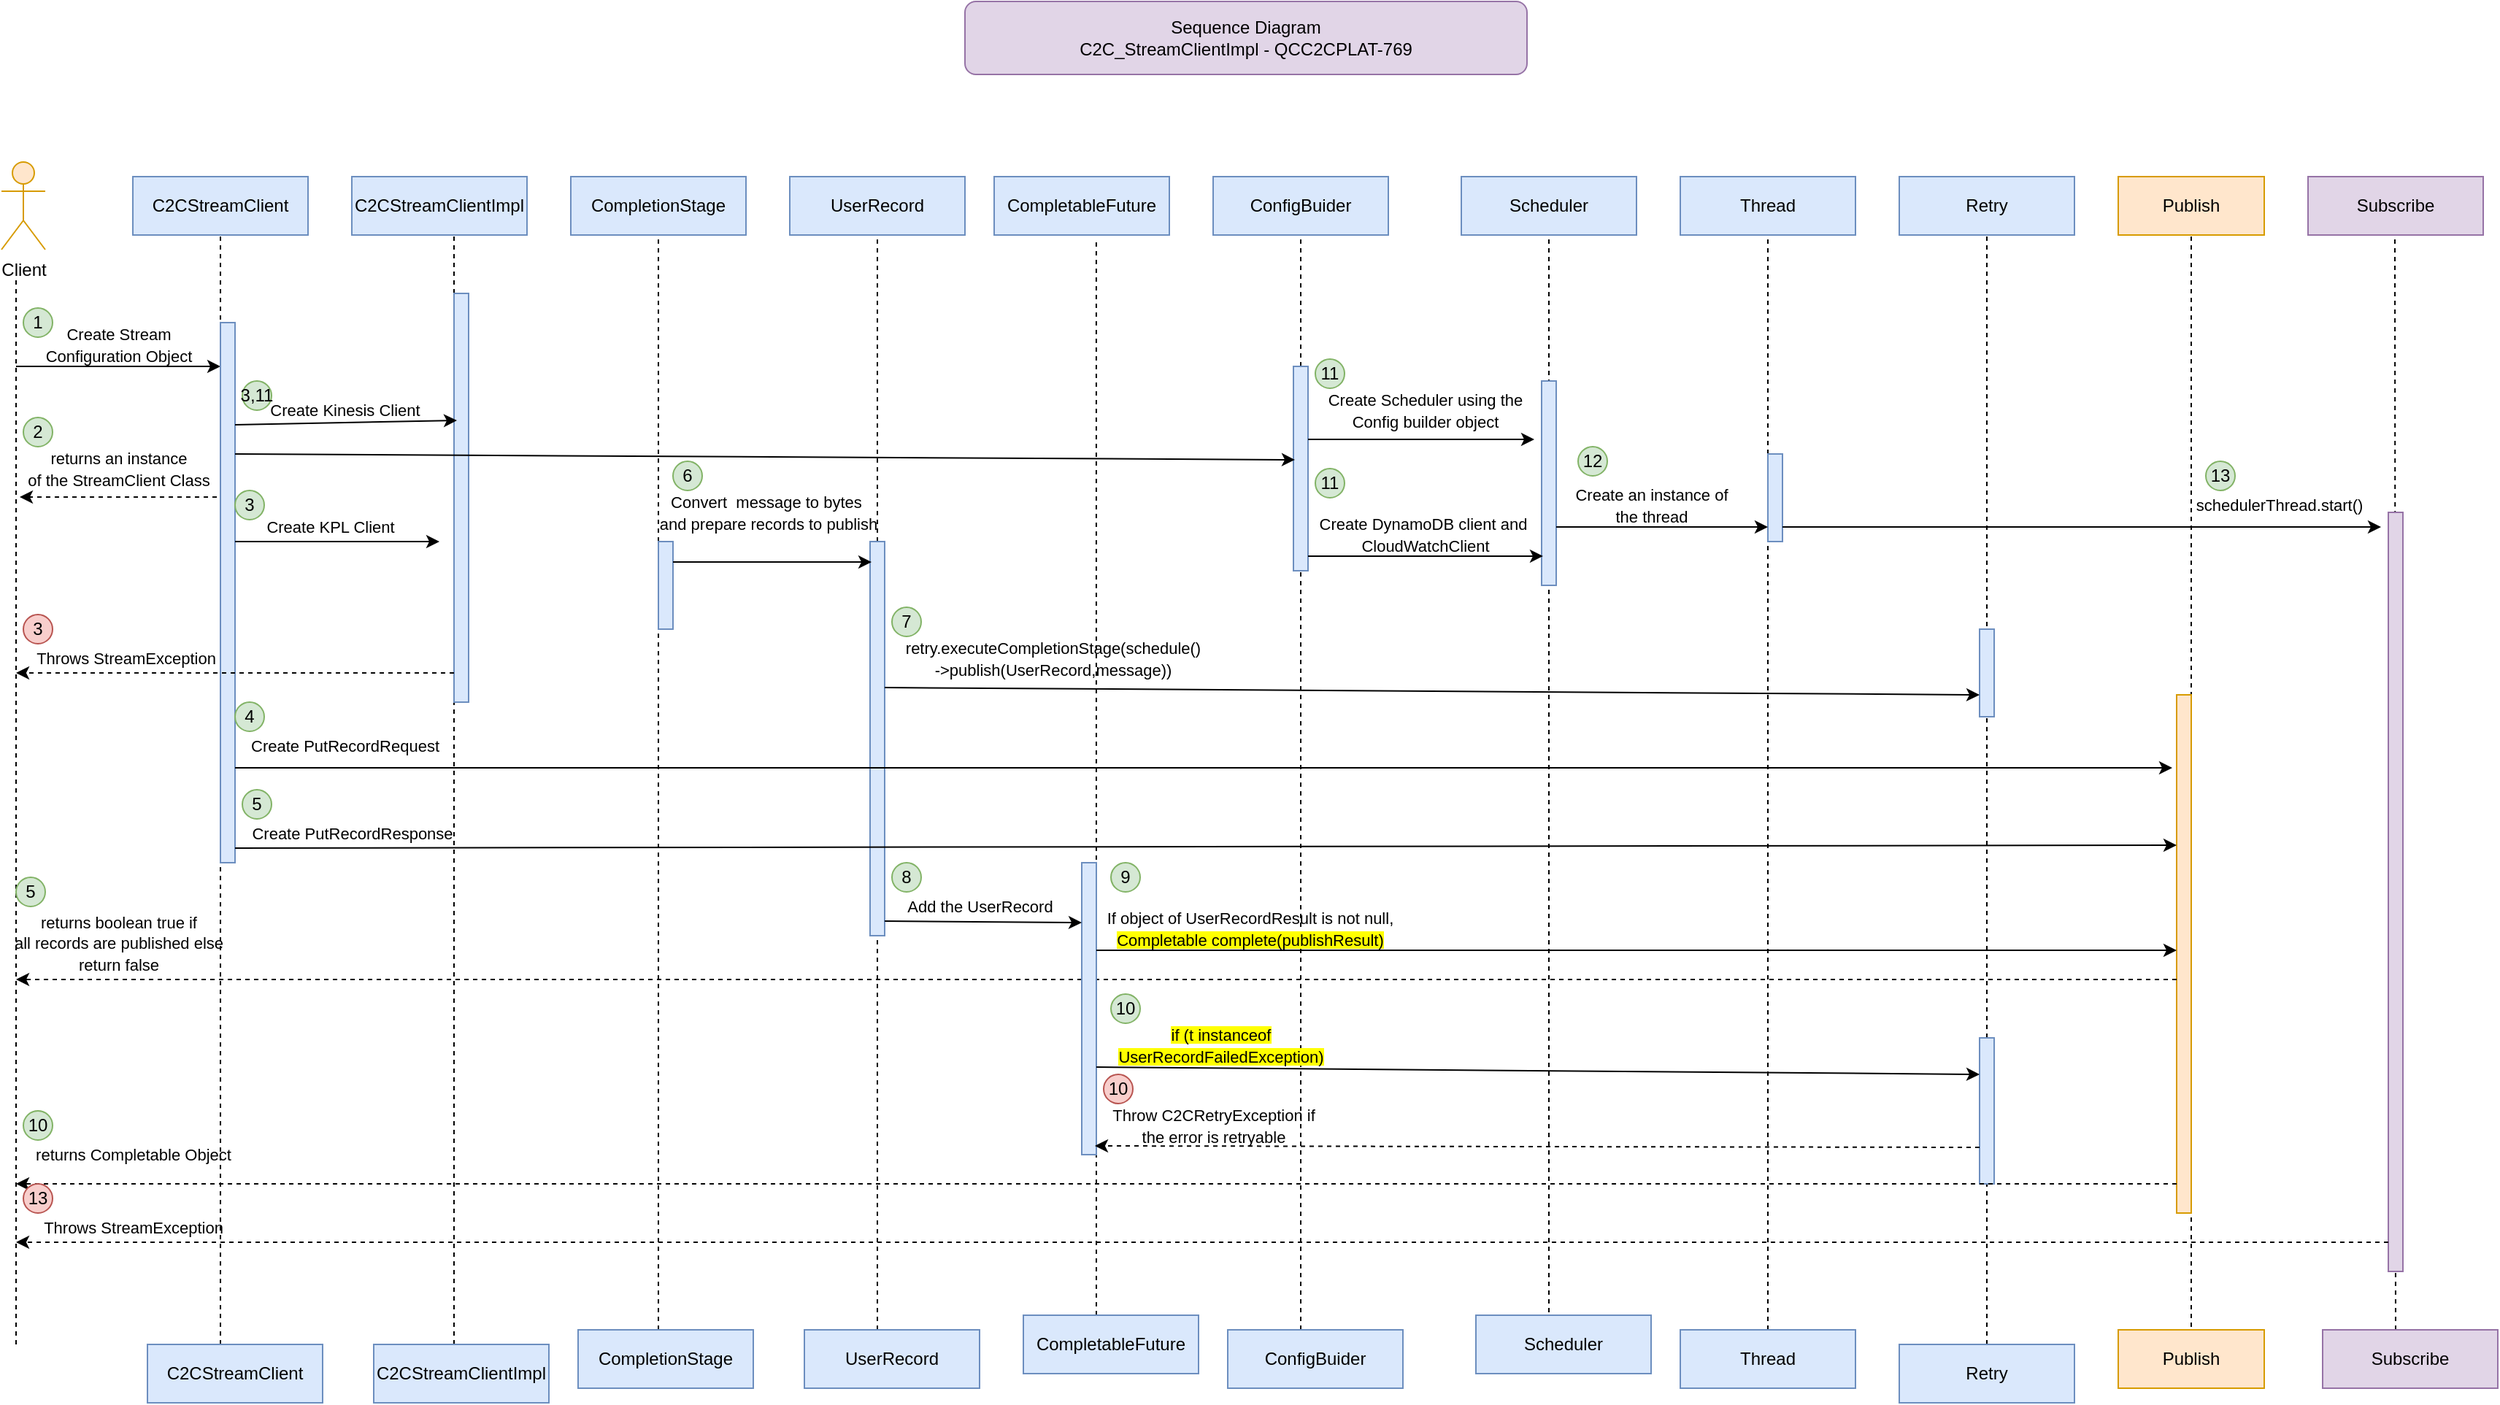 <mxfile version="14.8.5" type="device"><diagram id="-WWFwWO-DY_00GNeNV6x" name="Page-1"><mxGraphModel dx="1422" dy="1862" grid="1" gridSize="10" guides="1" tooltips="1" connect="1" arrows="1" fold="1" page="1" pageScale="1" pageWidth="850" pageHeight="1100" math="0" shadow="0"><root><mxCell id="0"/><mxCell id="1" parent="0"/><mxCell id="F-zuXjhwA-J-25n9yhy7-2" value="Client" style="shape=umlActor;verticalLabelPosition=bottom;verticalAlign=top;html=1;outlineConnect=0;fillColor=#ffe6cc;strokeColor=#d79b00;" vertex="1" parent="1"><mxGeometry x="10" y="60" width="30" height="60" as="geometry"/></mxCell><mxCell id="F-zuXjhwA-J-25n9yhy7-7" value="C2CStreamClient" style="rounded=0;whiteSpace=wrap;html=1;fillColor=#dae8fc;strokeColor=#6c8ebf;" vertex="1" parent="1"><mxGeometry x="100" y="70" width="120" height="40" as="geometry"/></mxCell><mxCell id="F-zuXjhwA-J-25n9yhy7-8" value="C2CStreamClientImpl" style="rounded=0;whiteSpace=wrap;html=1;fillColor=#dae8fc;strokeColor=#6c8ebf;" vertex="1" parent="1"><mxGeometry x="250" y="70" width="120" height="40" as="geometry"/></mxCell><mxCell id="F-zuXjhwA-J-25n9yhy7-9" value="CompletionStage" style="rounded=0;whiteSpace=wrap;html=1;fillColor=#dae8fc;strokeColor=#6c8ebf;" vertex="1" parent="1"><mxGeometry x="400" y="70" width="120" height="40" as="geometry"/></mxCell><mxCell id="F-zuXjhwA-J-25n9yhy7-10" value="UserRecord" style="rounded=0;whiteSpace=wrap;html=1;fillColor=#dae8fc;strokeColor=#6c8ebf;" vertex="1" parent="1"><mxGeometry x="550" y="70" width="120" height="40" as="geometry"/></mxCell><mxCell id="F-zuXjhwA-J-25n9yhy7-11" value="CompletableFuture" style="rounded=0;whiteSpace=wrap;html=1;fillColor=#dae8fc;strokeColor=#6c8ebf;" vertex="1" parent="1"><mxGeometry x="690" y="70" width="120" height="40" as="geometry"/></mxCell><mxCell id="F-zuXjhwA-J-25n9yhy7-12" value="ConfigBuider" style="rounded=0;whiteSpace=wrap;html=1;fillColor=#dae8fc;strokeColor=#6c8ebf;" vertex="1" parent="1"><mxGeometry x="840" y="70" width="120" height="40" as="geometry"/></mxCell><mxCell id="F-zuXjhwA-J-25n9yhy7-13" value="Scheduler" style="rounded=0;whiteSpace=wrap;html=1;fillColor=#dae8fc;strokeColor=#6c8ebf;" vertex="1" parent="1"><mxGeometry x="1010" y="70" width="120" height="40" as="geometry"/></mxCell><mxCell id="F-zuXjhwA-J-25n9yhy7-14" value="Thread" style="rounded=0;whiteSpace=wrap;html=1;fillColor=#dae8fc;strokeColor=#6c8ebf;" vertex="1" parent="1"><mxGeometry x="1160" y="70" width="120" height="40" as="geometry"/></mxCell><mxCell id="F-zuXjhwA-J-25n9yhy7-15" value="Retry" style="rounded=0;whiteSpace=wrap;html=1;fillColor=#dae8fc;strokeColor=#6c8ebf;" vertex="1" parent="1"><mxGeometry x="1310" y="70" width="120" height="40" as="geometry"/></mxCell><mxCell id="F-zuXjhwA-J-25n9yhy7-16" value="Publish" style="rounded=0;whiteSpace=wrap;html=1;fillColor=#ffe6cc;strokeColor=#d79b00;" vertex="1" parent="1"><mxGeometry x="1460" y="70" width="100" height="40" as="geometry"/></mxCell><mxCell id="F-zuXjhwA-J-25n9yhy7-17" value="Subscribe" style="rounded=0;whiteSpace=wrap;html=1;fillColor=#e1d5e7;strokeColor=#9673a6;" vertex="1" parent="1"><mxGeometry x="1590" y="70" width="120" height="40" as="geometry"/></mxCell><mxCell id="F-zuXjhwA-J-25n9yhy7-18" value="" style="endArrow=none;dashed=1;html=1;" edge="1" parent="1"><mxGeometry width="50" height="50" relative="1" as="geometry"><mxPoint x="20" y="870" as="sourcePoint"/><mxPoint x="20" y="140" as="targetPoint"/></mxGeometry></mxCell><mxCell id="F-zuXjhwA-J-25n9yhy7-21" value="" style="endArrow=none;dashed=1;html=1;" edge="1" parent="1"><mxGeometry width="50" height="50" relative="1" as="geometry"><mxPoint x="160" y="870" as="sourcePoint"/><mxPoint x="160" y="110" as="targetPoint"/></mxGeometry></mxCell><mxCell id="F-zuXjhwA-J-25n9yhy7-22" value="" style="endArrow=none;dashed=1;html=1;" edge="1" parent="1"><mxGeometry width="50" height="50" relative="1" as="geometry"><mxPoint x="320" y="870" as="sourcePoint"/><mxPoint x="320" y="110" as="targetPoint"/></mxGeometry></mxCell><mxCell id="F-zuXjhwA-J-25n9yhy7-23" value="" style="endArrow=none;dashed=1;html=1;" edge="1" parent="1"><mxGeometry width="50" height="50" relative="1" as="geometry"><mxPoint x="460" y="860" as="sourcePoint"/><mxPoint x="460" y="110" as="targetPoint"/></mxGeometry></mxCell><mxCell id="F-zuXjhwA-J-25n9yhy7-24" value="" style="endArrow=none;dashed=1;html=1;" edge="1" parent="1"><mxGeometry width="50" height="50" relative="1" as="geometry"><mxPoint x="610" y="860" as="sourcePoint"/><mxPoint x="610" y="110" as="targetPoint"/></mxGeometry></mxCell><mxCell id="F-zuXjhwA-J-25n9yhy7-25" value="" style="endArrow=none;dashed=1;html=1;entryX=0.583;entryY=1.05;entryDx=0;entryDy=0;entryPerimeter=0;" edge="1" parent="1" target="F-zuXjhwA-J-25n9yhy7-11"><mxGeometry width="50" height="50" relative="1" as="geometry"><mxPoint x="760" y="850" as="sourcePoint"/><mxPoint x="760" y="120" as="targetPoint"/></mxGeometry></mxCell><mxCell id="F-zuXjhwA-J-25n9yhy7-26" value="" style="endArrow=none;dashed=1;html=1;" edge="1" parent="1"><mxGeometry width="50" height="50" relative="1" as="geometry"><mxPoint x="900" y="860" as="sourcePoint"/><mxPoint x="900" y="110" as="targetPoint"/></mxGeometry></mxCell><mxCell id="F-zuXjhwA-J-25n9yhy7-27" value="" style="endArrow=none;dashed=1;html=1;" edge="1" parent="1"><mxGeometry width="50" height="50" relative="1" as="geometry"><mxPoint x="1070" y="860" as="sourcePoint"/><mxPoint x="1070" y="110" as="targetPoint"/></mxGeometry></mxCell><mxCell id="F-zuXjhwA-J-25n9yhy7-28" value="" style="endArrow=none;dashed=1;html=1;" edge="1" parent="1"><mxGeometry width="50" height="50" relative="1" as="geometry"><mxPoint x="1220" y="860" as="sourcePoint"/><mxPoint x="1220" y="110" as="targetPoint"/></mxGeometry></mxCell><mxCell id="F-zuXjhwA-J-25n9yhy7-29" value="" style="endArrow=none;dashed=1;html=1;" edge="1" parent="1"><mxGeometry width="50" height="50" relative="1" as="geometry"><mxPoint x="1370" y="870" as="sourcePoint"/><mxPoint x="1370" y="110" as="targetPoint"/></mxGeometry></mxCell><mxCell id="F-zuXjhwA-J-25n9yhy7-30" value="" style="endArrow=none;dashed=1;html=1;" edge="1" parent="1"><mxGeometry width="50" height="50" relative="1" as="geometry"><mxPoint x="1510" y="870" as="sourcePoint"/><mxPoint x="1510" y="110" as="targetPoint"/></mxGeometry></mxCell><mxCell id="F-zuXjhwA-J-25n9yhy7-31" value="" style="endArrow=none;dashed=1;html=1;" edge="1" parent="1"><mxGeometry width="50" height="50" relative="1" as="geometry"><mxPoint x="1650" y="860" as="sourcePoint"/><mxPoint x="1649.5" y="110" as="targetPoint"/></mxGeometry></mxCell><mxCell id="F-zuXjhwA-J-25n9yhy7-32" value="" style="endArrow=classic;html=1;" edge="1" parent="1"><mxGeometry width="50" height="50" relative="1" as="geometry"><mxPoint x="20" y="200" as="sourcePoint"/><mxPoint x="160" y="200" as="targetPoint"/></mxGeometry></mxCell><mxCell id="F-zuXjhwA-J-25n9yhy7-33" value="" style="rounded=0;whiteSpace=wrap;html=1;fillColor=#dae8fc;strokeColor=#6c8ebf;" vertex="1" parent="1"><mxGeometry x="160" y="170" width="10" height="370" as="geometry"/></mxCell><mxCell id="F-zuXjhwA-J-25n9yhy7-34" value="" style="rounded=0;whiteSpace=wrap;html=1;fillColor=#dae8fc;strokeColor=#6c8ebf;" vertex="1" parent="1"><mxGeometry x="320" y="150" width="10" height="280" as="geometry"/></mxCell><mxCell id="F-zuXjhwA-J-25n9yhy7-35" value="" style="rounded=0;whiteSpace=wrap;html=1;fillColor=#dae8fc;strokeColor=#6c8ebf;" vertex="1" parent="1"><mxGeometry x="460" y="320" width="10" height="60" as="geometry"/></mxCell><mxCell id="F-zuXjhwA-J-25n9yhy7-36" value="&lt;font style=&quot;font-size: 11px&quot;&gt;Create Stream&lt;br&gt;Configuration Object&lt;/font&gt;" style="text;html=1;align=center;verticalAlign=middle;resizable=0;points=[];autosize=1;strokeColor=none;" vertex="1" parent="1"><mxGeometry x="30" y="170" width="120" height="30" as="geometry"/></mxCell><mxCell id="F-zuXjhwA-J-25n9yhy7-38" value="" style="endArrow=classic;html=1;" edge="1" parent="1"><mxGeometry width="50" height="50" relative="1" as="geometry"><mxPoint x="170" y="240" as="sourcePoint"/><mxPoint x="322" y="237" as="targetPoint"/><Array as="points"/></mxGeometry></mxCell><mxCell id="F-zuXjhwA-J-25n9yhy7-39" value="&lt;font style=&quot;font-size: 11px&quot;&gt;Create Kinesis Client&lt;/font&gt;" style="text;html=1;align=center;verticalAlign=middle;resizable=0;points=[];autosize=1;strokeColor=none;" vertex="1" parent="1"><mxGeometry x="185" y="220" width="120" height="20" as="geometry"/></mxCell><mxCell id="F-zuXjhwA-J-25n9yhy7-40" value="" style="endArrow=classic;html=1;" edge="1" parent="1"><mxGeometry width="50" height="50" relative="1" as="geometry"><mxPoint x="170" y="320" as="sourcePoint"/><mxPoint x="310" y="320" as="targetPoint"/></mxGeometry></mxCell><mxCell id="F-zuXjhwA-J-25n9yhy7-41" value="&lt;font style=&quot;font-size: 11px&quot;&gt;Create KPL Client&lt;/font&gt;" style="text;html=1;align=center;verticalAlign=middle;resizable=0;points=[];autosize=1;strokeColor=none;" vertex="1" parent="1"><mxGeometry x="185" y="300" width="100" height="20" as="geometry"/></mxCell><mxCell id="F-zuXjhwA-J-25n9yhy7-44" value="" style="rounded=0;whiteSpace=wrap;html=1;fillColor=#dae8fc;strokeColor=#6c8ebf;" vertex="1" parent="1"><mxGeometry x="605" y="320" width="10" height="270" as="geometry"/></mxCell><mxCell id="F-zuXjhwA-J-25n9yhy7-45" value="" style="rounded=0;whiteSpace=wrap;html=1;fillColor=#ffe6cc;strokeColor=#d79b00;" vertex="1" parent="1"><mxGeometry x="1500" y="425" width="10" height="355" as="geometry"/></mxCell><mxCell id="F-zuXjhwA-J-25n9yhy7-46" value="" style="endArrow=classic;html=1;dashed=1;" edge="1" parent="1"><mxGeometry width="50" height="50" relative="1" as="geometry"><mxPoint x="320" y="410" as="sourcePoint"/><mxPoint x="20" y="410" as="targetPoint"/></mxGeometry></mxCell><mxCell id="F-zuXjhwA-J-25n9yhy7-48" value="&lt;font style=&quot;font-size: 11px&quot;&gt;Throws StreamException&lt;/font&gt;" style="text;html=1;align=center;verticalAlign=middle;resizable=0;points=[];autosize=1;strokeColor=none;" vertex="1" parent="1"><mxGeometry x="25" y="390" width="140" height="20" as="geometry"/></mxCell><mxCell id="F-zuXjhwA-J-25n9yhy7-49" value="" style="endArrow=classic;html=1;entryX=0.1;entryY=0.052;entryDx=0;entryDy=0;entryPerimeter=0;" edge="1" parent="1" target="F-zuXjhwA-J-25n9yhy7-44"><mxGeometry width="50" height="50" relative="1" as="geometry"><mxPoint x="470" y="334" as="sourcePoint"/><mxPoint x="600" y="337" as="targetPoint"/></mxGeometry></mxCell><mxCell id="F-zuXjhwA-J-25n9yhy7-50" value="&lt;font style=&quot;font-size: 11px&quot;&gt;Convert&amp;nbsp; message to bytes&amp;nbsp;&lt;br&gt;and prepare records to publish&lt;/font&gt;" style="text;html=1;align=center;verticalAlign=middle;resizable=0;points=[];autosize=1;strokeColor=none;" vertex="1" parent="1"><mxGeometry x="455" y="285" width="160" height="30" as="geometry"/></mxCell><mxCell id="F-zuXjhwA-J-25n9yhy7-51" value="" style="rounded=0;whiteSpace=wrap;html=1;fillColor=#dae8fc;strokeColor=#6c8ebf;" vertex="1" parent="1"><mxGeometry x="1365" y="380" width="10" height="60" as="geometry"/></mxCell><mxCell id="F-zuXjhwA-J-25n9yhy7-52" value="" style="endArrow=classic;html=1;entryX=0;entryY=0.75;entryDx=0;entryDy=0;" edge="1" parent="1" target="F-zuXjhwA-J-25n9yhy7-51"><mxGeometry width="50" height="50" relative="1" as="geometry"><mxPoint x="615" y="420" as="sourcePoint"/><mxPoint x="665" y="370" as="targetPoint"/></mxGeometry></mxCell><mxCell id="F-zuXjhwA-J-25n9yhy7-53" value="&lt;font style=&quot;font-size: 11px&quot;&gt;retry.executeCompletionStage(schedule()&lt;br&gt;-&amp;gt;publish(UserRecord,message))&lt;/font&gt;" style="text;html=1;align=center;verticalAlign=middle;resizable=0;points=[];autosize=1;strokeColor=none;" vertex="1" parent="1"><mxGeometry x="620" y="385" width="220" height="30" as="geometry"/></mxCell><mxCell id="F-zuXjhwA-J-25n9yhy7-54" value="" style="rounded=0;whiteSpace=wrap;html=1;fillColor=#dae8fc;strokeColor=#6c8ebf;" vertex="1" parent="1"><mxGeometry x="895" y="200" width="10" height="140" as="geometry"/></mxCell><mxCell id="F-zuXjhwA-J-25n9yhy7-57" value="" style="endArrow=classic;html=1;entryX=0.1;entryY=0.457;entryDx=0;entryDy=0;entryPerimeter=0;" edge="1" parent="1" target="F-zuXjhwA-J-25n9yhy7-54"><mxGeometry width="50" height="50" relative="1" as="geometry"><mxPoint x="170" y="260" as="sourcePoint"/><mxPoint x="880" y="261" as="targetPoint"/></mxGeometry></mxCell><mxCell id="F-zuXjhwA-J-25n9yhy7-58" value="" style="rounded=0;whiteSpace=wrap;html=1;fillColor=#dae8fc;strokeColor=#6c8ebf;" vertex="1" parent="1"><mxGeometry x="1065" y="210" width="10" height="140" as="geometry"/></mxCell><mxCell id="F-zuXjhwA-J-25n9yhy7-59" value="" style="endArrow=classic;html=1;" edge="1" parent="1"><mxGeometry width="50" height="50" relative="1" as="geometry"><mxPoint x="905" y="250" as="sourcePoint"/><mxPoint x="1060" y="250" as="targetPoint"/></mxGeometry></mxCell><mxCell id="F-zuXjhwA-J-25n9yhy7-60" value="&lt;font style=&quot;font-size: 11px&quot;&gt;Create Scheduler using the&lt;br&gt;Config builder object&lt;/font&gt;" style="text;html=1;align=center;verticalAlign=middle;resizable=0;points=[];autosize=1;strokeColor=none;" vertex="1" parent="1"><mxGeometry x="910" y="215" width="150" height="30" as="geometry"/></mxCell><mxCell id="F-zuXjhwA-J-25n9yhy7-61" value="" style="endArrow=classic;html=1;entryX=0.1;entryY=0.857;entryDx=0;entryDy=0;entryPerimeter=0;" edge="1" parent="1" target="F-zuXjhwA-J-25n9yhy7-58"><mxGeometry width="50" height="50" relative="1" as="geometry"><mxPoint x="905" y="330" as="sourcePoint"/><mxPoint x="955" y="280" as="targetPoint"/></mxGeometry></mxCell><mxCell id="F-zuXjhwA-J-25n9yhy7-62" value="&lt;font style=&quot;font-size: 11px&quot;&gt;Create DynamoDB client and&amp;nbsp;&lt;br&gt;CloudWatchClient&lt;/font&gt;" style="text;html=1;align=center;verticalAlign=middle;resizable=0;points=[];autosize=1;strokeColor=none;" vertex="1" parent="1"><mxGeometry x="905" y="300" width="160" height="30" as="geometry"/></mxCell><mxCell id="F-zuXjhwA-J-25n9yhy7-63" value="" style="rounded=0;whiteSpace=wrap;html=1;fillColor=#dae8fc;strokeColor=#6c8ebf;" vertex="1" parent="1"><mxGeometry x="1220" y="260" width="10" height="60" as="geometry"/></mxCell><mxCell id="F-zuXjhwA-J-25n9yhy7-64" value="" style="endArrow=classic;html=1;" edge="1" parent="1"><mxGeometry width="50" height="50" relative="1" as="geometry"><mxPoint x="1075" y="310" as="sourcePoint"/><mxPoint x="1220" y="310" as="targetPoint"/></mxGeometry></mxCell><mxCell id="F-zuXjhwA-J-25n9yhy7-65" value="&lt;font style=&quot;font-size: 11px&quot;&gt;Create an instance of&lt;br&gt;the thread&lt;/font&gt;" style="text;html=1;align=center;verticalAlign=middle;resizable=0;points=[];autosize=1;strokeColor=none;" vertex="1" parent="1"><mxGeometry x="1080" y="280" width="120" height="30" as="geometry"/></mxCell><mxCell id="F-zuXjhwA-J-25n9yhy7-66" value="" style="endArrow=classic;html=1;" edge="1" parent="1"><mxGeometry width="50" height="50" relative="1" as="geometry"><mxPoint x="1230" y="310" as="sourcePoint"/><mxPoint x="1640" y="310" as="targetPoint"/></mxGeometry></mxCell><mxCell id="F-zuXjhwA-J-25n9yhy7-67" value="" style="rounded=0;whiteSpace=wrap;html=1;fillColor=#e1d5e7;strokeColor=#9673a6;" vertex="1" parent="1"><mxGeometry x="1645" y="300" width="10" height="520" as="geometry"/></mxCell><mxCell id="F-zuXjhwA-J-25n9yhy7-68" value="&lt;font style=&quot;font-size: 11px&quot;&gt;schedulerThread.start()&lt;/font&gt;" style="text;html=1;align=center;verticalAlign=middle;resizable=0;points=[];autosize=1;strokeColor=none;" vertex="1" parent="1"><mxGeometry x="1505" y="285" width="130" height="20" as="geometry"/></mxCell><mxCell id="F-zuXjhwA-J-25n9yhy7-69" value="" style="endArrow=classic;html=1;" edge="1" parent="1"><mxGeometry width="50" height="50" relative="1" as="geometry"><mxPoint x="170" y="475" as="sourcePoint"/><mxPoint x="1497" y="475" as="targetPoint"/></mxGeometry></mxCell><mxCell id="F-zuXjhwA-J-25n9yhy7-70" value="&lt;font style=&quot;font-size: 11px&quot;&gt;Create PutRecordRequest&lt;/font&gt;" style="text;html=1;align=center;verticalAlign=middle;resizable=0;points=[];autosize=1;strokeColor=none;" vertex="1" parent="1"><mxGeometry x="175" y="450" width="140" height="20" as="geometry"/></mxCell><mxCell id="F-zuXjhwA-J-25n9yhy7-71" value="" style="endArrow=classic;html=1;" edge="1" parent="1"><mxGeometry width="50" height="50" relative="1" as="geometry"><mxPoint x="170" y="530" as="sourcePoint"/><mxPoint x="1500" y="528" as="targetPoint"/></mxGeometry></mxCell><mxCell id="F-zuXjhwA-J-25n9yhy7-72" value="&lt;font style=&quot;font-size: 11px&quot;&gt;Create PutRecordResponse&lt;/font&gt;" style="text;html=1;align=center;verticalAlign=middle;resizable=0;points=[];autosize=1;strokeColor=none;" vertex="1" parent="1"><mxGeometry x="175" y="510" width="150" height="20" as="geometry"/></mxCell><mxCell id="F-zuXjhwA-J-25n9yhy7-73" value="" style="endArrow=classic;html=1;dashed=1;" edge="1" parent="1"><mxGeometry width="50" height="50" relative="1" as="geometry"><mxPoint x="1500" y="620" as="sourcePoint"/><mxPoint x="20" y="620" as="targetPoint"/></mxGeometry></mxCell><mxCell id="F-zuXjhwA-J-25n9yhy7-74" value="&lt;font style=&quot;font-size: 11px&quot;&gt;returns boolean true if&lt;br&gt;all records are published else&lt;br&gt;return false&lt;/font&gt;" style="text;html=1;align=center;verticalAlign=middle;resizable=0;points=[];autosize=1;strokeColor=none;" vertex="1" parent="1"><mxGeometry x="10" y="570" width="160" height="50" as="geometry"/></mxCell><mxCell id="F-zuXjhwA-J-25n9yhy7-75" value="" style="rounded=0;whiteSpace=wrap;html=1;fillColor=#dae8fc;strokeColor=#6c8ebf;" vertex="1" parent="1"><mxGeometry x="750" y="540" width="10" height="200" as="geometry"/></mxCell><mxCell id="F-zuXjhwA-J-25n9yhy7-76" value="" style="endArrow=classic;html=1;entryX=0;entryY=0.205;entryDx=0;entryDy=0;entryPerimeter=0;" edge="1" parent="1" target="F-zuXjhwA-J-25n9yhy7-75"><mxGeometry width="50" height="50" relative="1" as="geometry"><mxPoint x="615" y="580" as="sourcePoint"/><mxPoint x="665" y="530" as="targetPoint"/></mxGeometry></mxCell><mxCell id="F-zuXjhwA-J-25n9yhy7-77" value="&lt;font style=&quot;font-size: 11px&quot;&gt;Add the UserRecord&lt;/font&gt;" style="text;html=1;align=center;verticalAlign=middle;resizable=0;points=[];autosize=1;strokeColor=none;" vertex="1" parent="1"><mxGeometry x="620" y="560" width="120" height="20" as="geometry"/></mxCell><mxCell id="F-zuXjhwA-J-25n9yhy7-78" value="" style="endArrow=classic;html=1;" edge="1" parent="1"><mxGeometry width="50" height="50" relative="1" as="geometry"><mxPoint x="760" y="600" as="sourcePoint"/><mxPoint x="1500" y="600" as="targetPoint"/></mxGeometry></mxCell><mxCell id="F-zuXjhwA-J-25n9yhy7-79" value="&lt;font style=&quot;font-size: 11px&quot;&gt;If object of UserRecordResult is not null,&lt;br&gt;&lt;span style=&quot;background-color: rgb(255 , 255 , 0)&quot;&gt;Completable complete(publishResult)&lt;/span&gt;&lt;/font&gt;" style="text;html=1;align=center;verticalAlign=middle;resizable=0;points=[];autosize=1;strokeColor=none;" vertex="1" parent="1"><mxGeometry x="760" y="570" width="210" height="30" as="geometry"/></mxCell><mxCell id="F-zuXjhwA-J-25n9yhy7-81" value="" style="rounded=0;whiteSpace=wrap;html=1;fillColor=#dae8fc;strokeColor=#6c8ebf;" vertex="1" parent="1"><mxGeometry x="1365" y="660" width="10" height="100" as="geometry"/></mxCell><mxCell id="F-zuXjhwA-J-25n9yhy7-82" value="" style="endArrow=classic;html=1;entryX=0;entryY=0.25;entryDx=0;entryDy=0;" edge="1" parent="1" target="F-zuXjhwA-J-25n9yhy7-81"><mxGeometry width="50" height="50" relative="1" as="geometry"><mxPoint x="760" y="680" as="sourcePoint"/><mxPoint x="1350" y="680" as="targetPoint"/></mxGeometry></mxCell><mxCell id="F-zuXjhwA-J-25n9yhy7-83" value="&lt;font style=&quot;font-size: 11px ; background-color: rgb(255 , 255 , 0)&quot;&gt;if (t instanceof &lt;br&gt;UserRecordFailedException)&lt;/font&gt;" style="text;html=1;align=center;verticalAlign=middle;resizable=0;points=[];autosize=1;strokeColor=none;" vertex="1" parent="1"><mxGeometry x="765" y="650" width="160" height="30" as="geometry"/></mxCell><mxCell id="F-zuXjhwA-J-25n9yhy7-84" value="" style="endArrow=classic;html=1;entryX=0.9;entryY=0.97;entryDx=0;entryDy=0;entryPerimeter=0;dashed=1;exitX=0;exitY=0.75;exitDx=0;exitDy=0;" edge="1" parent="1" source="F-zuXjhwA-J-25n9yhy7-81" target="F-zuXjhwA-J-25n9yhy7-75"><mxGeometry width="50" height="50" relative="1" as="geometry"><mxPoint x="1365" y="740" as="sourcePoint"/><mxPoint x="770" y="730" as="targetPoint"/></mxGeometry></mxCell><mxCell id="F-zuXjhwA-J-25n9yhy7-87" value="&lt;font style=&quot;font-size: 11px&quot;&gt;Throw C2CRetryException if&lt;br&gt;the error is retryable&lt;/font&gt;" style="text;html=1;align=center;verticalAlign=middle;resizable=0;points=[];autosize=1;strokeColor=none;" vertex="1" parent="1"><mxGeometry x="765" y="705" width="150" height="30" as="geometry"/></mxCell><mxCell id="F-zuXjhwA-J-25n9yhy7-88" value="" style="endArrow=classic;html=1;dashed=1;" edge="1" parent="1"><mxGeometry width="50" height="50" relative="1" as="geometry"><mxPoint x="1500" y="760" as="sourcePoint"/><mxPoint x="20" y="760" as="targetPoint"/></mxGeometry></mxCell><mxCell id="F-zuXjhwA-J-25n9yhy7-89" value="&lt;font style=&quot;font-size: 11px&quot;&gt;returns Completable Object&lt;/font&gt;" style="text;html=1;align=center;verticalAlign=middle;resizable=0;points=[];autosize=1;strokeColor=none;" vertex="1" parent="1"><mxGeometry x="25" y="730" width="150" height="20" as="geometry"/></mxCell><mxCell id="F-zuXjhwA-J-25n9yhy7-90" value="" style="endArrow=classic;html=1;dashed=1;" edge="1" parent="1"><mxGeometry width="50" height="50" relative="1" as="geometry"><mxPoint x="1645" y="800" as="sourcePoint"/><mxPoint x="20" y="800" as="targetPoint"/></mxGeometry></mxCell><mxCell id="F-zuXjhwA-J-25n9yhy7-91" value="&lt;font style=&quot;font-size: 11px&quot;&gt;Throws StreamException&lt;/font&gt;" style="text;html=1;align=center;verticalAlign=middle;resizable=0;points=[];autosize=1;strokeColor=none;" vertex="1" parent="1"><mxGeometry x="30" y="780" width="140" height="20" as="geometry"/></mxCell><mxCell id="F-zuXjhwA-J-25n9yhy7-92" value="Subscribe" style="rounded=0;whiteSpace=wrap;html=1;fillColor=#e1d5e7;strokeColor=#9673a6;" vertex="1" parent="1"><mxGeometry x="1600" y="860" width="120" height="40" as="geometry"/></mxCell><mxCell id="F-zuXjhwA-J-25n9yhy7-93" value="Publish" style="rounded=0;whiteSpace=wrap;html=1;fillColor=#ffe6cc;strokeColor=#d79b00;" vertex="1" parent="1"><mxGeometry x="1460" y="860" width="100" height="40" as="geometry"/></mxCell><mxCell id="F-zuXjhwA-J-25n9yhy7-94" value="Retry" style="rounded=0;whiteSpace=wrap;html=1;fillColor=#dae8fc;strokeColor=#6c8ebf;" vertex="1" parent="1"><mxGeometry x="1310" y="870" width="120" height="40" as="geometry"/></mxCell><mxCell id="F-zuXjhwA-J-25n9yhy7-95" value="Thread" style="rounded=0;whiteSpace=wrap;html=1;fillColor=#dae8fc;strokeColor=#6c8ebf;" vertex="1" parent="1"><mxGeometry x="1160" y="860" width="120" height="40" as="geometry"/></mxCell><mxCell id="F-zuXjhwA-J-25n9yhy7-96" value="Scheduler" style="rounded=0;whiteSpace=wrap;html=1;fillColor=#dae8fc;strokeColor=#6c8ebf;" vertex="1" parent="1"><mxGeometry x="1020" y="850" width="120" height="40" as="geometry"/></mxCell><mxCell id="F-zuXjhwA-J-25n9yhy7-97" value="ConfigBuider" style="rounded=0;whiteSpace=wrap;html=1;fillColor=#dae8fc;strokeColor=#6c8ebf;" vertex="1" parent="1"><mxGeometry x="850" y="860" width="120" height="40" as="geometry"/></mxCell><mxCell id="F-zuXjhwA-J-25n9yhy7-98" value="CompletableFuture" style="rounded=0;whiteSpace=wrap;html=1;fillColor=#dae8fc;strokeColor=#6c8ebf;" vertex="1" parent="1"><mxGeometry x="710" y="850" width="120" height="40" as="geometry"/></mxCell><mxCell id="F-zuXjhwA-J-25n9yhy7-99" value="UserRecord" style="rounded=0;whiteSpace=wrap;html=1;fillColor=#dae8fc;strokeColor=#6c8ebf;" vertex="1" parent="1"><mxGeometry x="560" y="860" width="120" height="40" as="geometry"/></mxCell><mxCell id="F-zuXjhwA-J-25n9yhy7-100" value="C2CStreamClient" style="rounded=0;whiteSpace=wrap;html=1;fillColor=#dae8fc;strokeColor=#6c8ebf;" vertex="1" parent="1"><mxGeometry x="110" y="870" width="120" height="40" as="geometry"/></mxCell><mxCell id="F-zuXjhwA-J-25n9yhy7-101" value="C2CStreamClientImpl" style="rounded=0;whiteSpace=wrap;html=1;fillColor=#dae8fc;strokeColor=#6c8ebf;" vertex="1" parent="1"><mxGeometry x="265" y="870" width="120" height="40" as="geometry"/></mxCell><mxCell id="F-zuXjhwA-J-25n9yhy7-102" value="CompletionStage" style="rounded=0;whiteSpace=wrap;html=1;fillColor=#dae8fc;strokeColor=#6c8ebf;" vertex="1" parent="1"><mxGeometry x="405" y="860" width="120" height="40" as="geometry"/></mxCell><mxCell id="F-zuXjhwA-J-25n9yhy7-104" value="1" style="ellipse;whiteSpace=wrap;html=1;aspect=fixed;fillColor=#d5e8d4;strokeColor=#82b366;" vertex="1" parent="1"><mxGeometry x="25" y="160" width="20" height="20" as="geometry"/></mxCell><mxCell id="F-zuXjhwA-J-25n9yhy7-106" value="" style="endArrow=classic;html=1;dashed=1;" edge="1" parent="1"><mxGeometry width="50" height="50" relative="1" as="geometry"><mxPoint x="157.5" y="289.5" as="sourcePoint"/><mxPoint x="22.5" y="289.5" as="targetPoint"/></mxGeometry></mxCell><mxCell id="F-zuXjhwA-J-25n9yhy7-107" value="&lt;font style=&quot;font-size: 11px&quot;&gt;returns an instance&lt;br&gt;of the StreamClient Class&lt;/font&gt;" style="text;html=1;align=center;verticalAlign=middle;resizable=0;points=[];autosize=1;strokeColor=none;" vertex="1" parent="1"><mxGeometry x="20" y="255" width="140" height="30" as="geometry"/></mxCell><mxCell id="F-zuXjhwA-J-25n9yhy7-108" value="2" style="ellipse;whiteSpace=wrap;html=1;aspect=fixed;fillColor=#d5e8d4;strokeColor=#82b366;" vertex="1" parent="1"><mxGeometry x="25" y="235" width="20" height="20" as="geometry"/></mxCell><mxCell id="F-zuXjhwA-J-25n9yhy7-109" value="3" style="ellipse;whiteSpace=wrap;html=1;aspect=fixed;fillColor=#f8cecc;strokeColor=#b85450;" vertex="1" parent="1"><mxGeometry x="25" y="370" width="20" height="20" as="geometry"/></mxCell><mxCell id="F-zuXjhwA-J-25n9yhy7-110" value="3,11" style="ellipse;whiteSpace=wrap;html=1;aspect=fixed;fillColor=#d5e8d4;strokeColor=#82b366;" vertex="1" parent="1"><mxGeometry x="175" y="210" width="20" height="20" as="geometry"/></mxCell><mxCell id="F-zuXjhwA-J-25n9yhy7-111" value="3" style="ellipse;whiteSpace=wrap;html=1;aspect=fixed;fillColor=#d5e8d4;strokeColor=#82b366;" vertex="1" parent="1"><mxGeometry x="170" y="285" width="20" height="20" as="geometry"/></mxCell><mxCell id="F-zuXjhwA-J-25n9yhy7-113" value="4" style="ellipse;whiteSpace=wrap;html=1;aspect=fixed;fillColor=#d5e8d4;strokeColor=#82b366;" vertex="1" parent="1"><mxGeometry x="170" y="430" width="20" height="20" as="geometry"/></mxCell><mxCell id="F-zuXjhwA-J-25n9yhy7-114" value="5" style="ellipse;whiteSpace=wrap;html=1;aspect=fixed;fillColor=#d5e8d4;strokeColor=#82b366;" vertex="1" parent="1"><mxGeometry x="175" y="490" width="20" height="20" as="geometry"/></mxCell><mxCell id="F-zuXjhwA-J-25n9yhy7-115" value="6" style="ellipse;whiteSpace=wrap;html=1;aspect=fixed;fillColor=#d5e8d4;strokeColor=#82b366;" vertex="1" parent="1"><mxGeometry x="470" y="265" width="20" height="20" as="geometry"/></mxCell><mxCell id="F-zuXjhwA-J-25n9yhy7-116" value="7" style="ellipse;whiteSpace=wrap;html=1;aspect=fixed;fillColor=#d5e8d4;strokeColor=#82b366;" vertex="1" parent="1"><mxGeometry x="620" y="365" width="20" height="20" as="geometry"/></mxCell><mxCell id="F-zuXjhwA-J-25n9yhy7-117" value="8" style="ellipse;whiteSpace=wrap;html=1;aspect=fixed;fillColor=#d5e8d4;strokeColor=#82b366;" vertex="1" parent="1"><mxGeometry x="620" y="540" width="20" height="20" as="geometry"/></mxCell><mxCell id="F-zuXjhwA-J-25n9yhy7-118" value="9" style="ellipse;whiteSpace=wrap;html=1;aspect=fixed;fillColor=#d5e8d4;strokeColor=#82b366;" vertex="1" parent="1"><mxGeometry x="770" y="540" width="20" height="20" as="geometry"/></mxCell><mxCell id="F-zuXjhwA-J-25n9yhy7-119" value="5" style="ellipse;whiteSpace=wrap;html=1;aspect=fixed;fillColor=#d5e8d4;strokeColor=#82b366;" vertex="1" parent="1"><mxGeometry x="20" y="550" width="20" height="20" as="geometry"/></mxCell><mxCell id="F-zuXjhwA-J-25n9yhy7-120" value="10" style="ellipse;whiteSpace=wrap;html=1;aspect=fixed;fillColor=#d5e8d4;strokeColor=#82b366;" vertex="1" parent="1"><mxGeometry x="770" y="630" width="20" height="20" as="geometry"/></mxCell><mxCell id="F-zuXjhwA-J-25n9yhy7-121" value="10" style="ellipse;whiteSpace=wrap;html=1;aspect=fixed;fillColor=#f8cecc;strokeColor=#b85450;" vertex="1" parent="1"><mxGeometry x="765" y="685" width="20" height="20" as="geometry"/></mxCell><mxCell id="F-zuXjhwA-J-25n9yhy7-122" value="11" style="ellipse;whiteSpace=wrap;html=1;aspect=fixed;fillColor=#d5e8d4;strokeColor=#82b366;" vertex="1" parent="1"><mxGeometry x="910" y="195" width="20" height="20" as="geometry"/></mxCell><mxCell id="F-zuXjhwA-J-25n9yhy7-123" value="11" style="ellipse;whiteSpace=wrap;html=1;aspect=fixed;fillColor=#d5e8d4;strokeColor=#82b366;" vertex="1" parent="1"><mxGeometry x="910" y="270" width="20" height="20" as="geometry"/></mxCell><mxCell id="F-zuXjhwA-J-25n9yhy7-124" value="12" style="ellipse;whiteSpace=wrap;html=1;aspect=fixed;fillColor=#d5e8d4;strokeColor=#82b366;" vertex="1" parent="1"><mxGeometry x="1090" y="255" width="20" height="20" as="geometry"/></mxCell><mxCell id="F-zuXjhwA-J-25n9yhy7-125" value="13" style="ellipse;whiteSpace=wrap;html=1;aspect=fixed;fillColor=#d5e8d4;strokeColor=#82b366;" vertex="1" parent="1"><mxGeometry x="1520" y="265" width="20" height="20" as="geometry"/></mxCell><mxCell id="F-zuXjhwA-J-25n9yhy7-126" value="10" style="ellipse;whiteSpace=wrap;html=1;aspect=fixed;fillColor=#d5e8d4;strokeColor=#82b366;" vertex="1" parent="1"><mxGeometry x="25" y="710" width="20" height="20" as="geometry"/></mxCell><mxCell id="F-zuXjhwA-J-25n9yhy7-127" value="13" style="ellipse;whiteSpace=wrap;html=1;aspect=fixed;fillColor=#f8cecc;strokeColor=#b85450;" vertex="1" parent="1"><mxGeometry x="25" y="760" width="20" height="20" as="geometry"/></mxCell><mxCell id="F-zuXjhwA-J-25n9yhy7-129" value="Sequence Diagram&lt;br&gt;C2C_StreamClientImpl - QCC2CPLAT-769" style="rounded=1;whiteSpace=wrap;html=1;fillColor=#e1d5e7;strokeColor=#9673a6;" vertex="1" parent="1"><mxGeometry x="670" y="-50" width="385" height="50" as="geometry"/></mxCell></root></mxGraphModel></diagram></mxfile>
